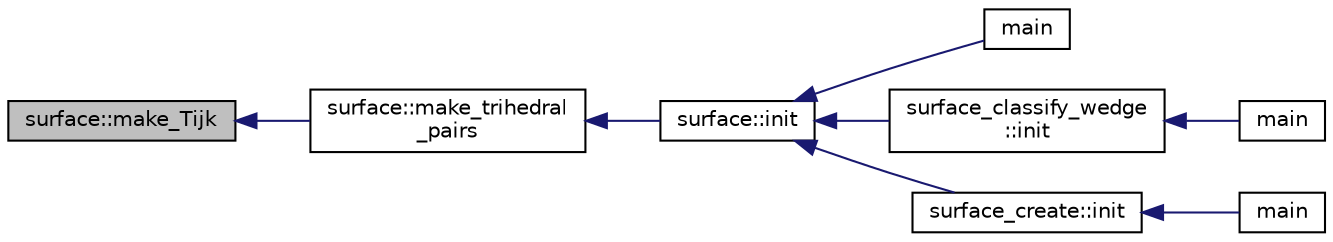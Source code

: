 digraph "surface::make_Tijk"
{
  edge [fontname="Helvetica",fontsize="10",labelfontname="Helvetica",labelfontsize="10"];
  node [fontname="Helvetica",fontsize="10",shape=record];
  rankdir="LR";
  Node3810 [label="surface::make_Tijk",height=0.2,width=0.4,color="black", fillcolor="grey75", style="filled", fontcolor="black"];
  Node3810 -> Node3811 [dir="back",color="midnightblue",fontsize="10",style="solid",fontname="Helvetica"];
  Node3811 [label="surface::make_trihedral\l_pairs",height=0.2,width=0.4,color="black", fillcolor="white", style="filled",URL="$d5/d88/classsurface.html#ad5643c9ea75032122ba52e24d1fc23c4"];
  Node3811 -> Node3812 [dir="back",color="midnightblue",fontsize="10",style="solid",fontname="Helvetica"];
  Node3812 [label="surface::init",height=0.2,width=0.4,color="black", fillcolor="white", style="filled",URL="$d5/d88/classsurface.html#a90570b0ca6ab02988159f2c40cb27308"];
  Node3812 -> Node3813 [dir="back",color="midnightblue",fontsize="10",style="solid",fontname="Helvetica"];
  Node3813 [label="main",height=0.2,width=0.4,color="black", fillcolor="white", style="filled",URL="$d6/dc3/arc__lifting__main_8_c.html#a217dbf8b442f20279ea00b898af96f52"];
  Node3812 -> Node3814 [dir="back",color="midnightblue",fontsize="10",style="solid",fontname="Helvetica"];
  Node3814 [label="surface_classify_wedge\l::init",height=0.2,width=0.4,color="black", fillcolor="white", style="filled",URL="$d7/d5c/classsurface__classify__wedge.html#a43302106663b307aa8274a5112a7010a"];
  Node3814 -> Node3815 [dir="back",color="midnightblue",fontsize="10",style="solid",fontname="Helvetica"];
  Node3815 [label="main",height=0.2,width=0.4,color="black", fillcolor="white", style="filled",URL="$df/df8/surface__classify_8_c.html#a217dbf8b442f20279ea00b898af96f52"];
  Node3812 -> Node3816 [dir="back",color="midnightblue",fontsize="10",style="solid",fontname="Helvetica"];
  Node3816 [label="surface_create::init",height=0.2,width=0.4,color="black", fillcolor="white", style="filled",URL="$de/da4/classsurface__create.html#ab0db5c12825f778e3caf8aa4da02eb06"];
  Node3816 -> Node3817 [dir="back",color="midnightblue",fontsize="10",style="solid",fontname="Helvetica"];
  Node3817 [label="main",height=0.2,width=0.4,color="black", fillcolor="white", style="filled",URL="$d2/dfa/create__surface__main_8_c.html#a217dbf8b442f20279ea00b898af96f52"];
}

